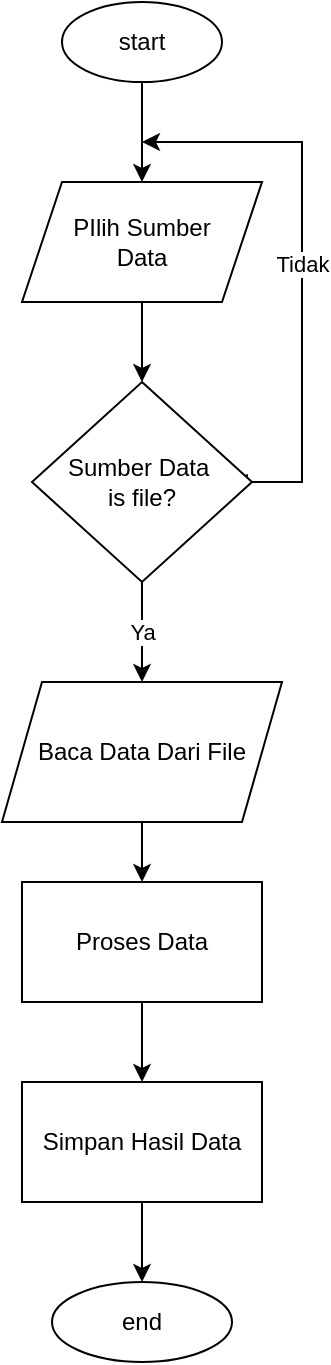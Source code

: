 <mxfile version="21.6.1" type="device">
  <diagram name="Page-1" id="KcIJC_EmGOZZR2ic1sTH">
    <mxGraphModel dx="1493" dy="872" grid="1" gridSize="10" guides="1" tooltips="1" connect="1" arrows="1" fold="1" page="1" pageScale="1" pageWidth="850" pageHeight="1100" math="0" shadow="0">
      <root>
        <mxCell id="0" />
        <mxCell id="1" parent="0" />
        <mxCell id="4_TOo_SoydQcKKw3cvo_-2" style="edgeStyle=orthogonalEdgeStyle;rounded=0;orthogonalLoop=1;jettySize=auto;html=1;" edge="1" parent="1" source="4_TOo_SoydQcKKw3cvo_-1" target="4_TOo_SoydQcKKw3cvo_-3">
          <mxGeometry relative="1" as="geometry">
            <mxPoint x="220" y="150" as="targetPoint" />
          </mxGeometry>
        </mxCell>
        <mxCell id="4_TOo_SoydQcKKw3cvo_-1" value="start" style="ellipse;whiteSpace=wrap;html=1;" vertex="1" parent="1">
          <mxGeometry x="180" y="60" width="80" height="40" as="geometry" />
        </mxCell>
        <mxCell id="4_TOo_SoydQcKKw3cvo_-4" style="edgeStyle=orthogonalEdgeStyle;rounded=0;orthogonalLoop=1;jettySize=auto;html=1;" edge="1" parent="1" source="4_TOo_SoydQcKKw3cvo_-3" target="4_TOo_SoydQcKKw3cvo_-5">
          <mxGeometry relative="1" as="geometry">
            <mxPoint x="220" y="260" as="targetPoint" />
          </mxGeometry>
        </mxCell>
        <mxCell id="4_TOo_SoydQcKKw3cvo_-3" value="PIlih Sumber&lt;br&gt;Data" style="shape=parallelogram;perimeter=parallelogramPerimeter;whiteSpace=wrap;html=1;fixedSize=1;" vertex="1" parent="1">
          <mxGeometry x="160" y="150" width="120" height="60" as="geometry" />
        </mxCell>
        <mxCell id="4_TOo_SoydQcKKw3cvo_-11" value="Ya" style="edgeStyle=orthogonalEdgeStyle;rounded=0;orthogonalLoop=1;jettySize=auto;html=1;" edge="1" parent="1" source="4_TOo_SoydQcKKw3cvo_-5" target="4_TOo_SoydQcKKw3cvo_-12">
          <mxGeometry relative="1" as="geometry">
            <mxPoint x="220" y="410" as="targetPoint" />
          </mxGeometry>
        </mxCell>
        <mxCell id="4_TOo_SoydQcKKw3cvo_-19" value="Tidak" style="edgeStyle=orthogonalEdgeStyle;rounded=0;orthogonalLoop=1;jettySize=auto;html=1;exitX=0.977;exitY=0.461;exitDx=0;exitDy=0;exitPerimeter=0;" edge="1" parent="1" source="4_TOo_SoydQcKKw3cvo_-5">
          <mxGeometry relative="1" as="geometry">
            <mxPoint x="220" y="130" as="targetPoint" />
            <mxPoint x="280" y="320" as="sourcePoint" />
            <Array as="points">
              <mxPoint x="273" y="300" />
              <mxPoint x="300" y="300" />
              <mxPoint x="300" y="130" />
            </Array>
          </mxGeometry>
        </mxCell>
        <mxCell id="4_TOo_SoydQcKKw3cvo_-5" value="Sumber Data&amp;nbsp;&lt;br&gt;is file?" style="rhombus;whiteSpace=wrap;html=1;" vertex="1" parent="1">
          <mxGeometry x="165" y="250" width="110" height="100" as="geometry" />
        </mxCell>
        <mxCell id="4_TOo_SoydQcKKw3cvo_-13" style="edgeStyle=orthogonalEdgeStyle;rounded=0;orthogonalLoop=1;jettySize=auto;html=1;" edge="1" parent="1" source="4_TOo_SoydQcKKw3cvo_-12" target="4_TOo_SoydQcKKw3cvo_-14">
          <mxGeometry relative="1" as="geometry">
            <mxPoint x="220" y="530" as="targetPoint" />
          </mxGeometry>
        </mxCell>
        <mxCell id="4_TOo_SoydQcKKw3cvo_-12" value="Baca Data Dari File" style="shape=parallelogram;perimeter=parallelogramPerimeter;whiteSpace=wrap;html=1;fixedSize=1;" vertex="1" parent="1">
          <mxGeometry x="150" y="400" width="140" height="70" as="geometry" />
        </mxCell>
        <mxCell id="4_TOo_SoydQcKKw3cvo_-15" style="edgeStyle=orthogonalEdgeStyle;rounded=0;orthogonalLoop=1;jettySize=auto;html=1;" edge="1" parent="1" source="4_TOo_SoydQcKKw3cvo_-14" target="4_TOo_SoydQcKKw3cvo_-16">
          <mxGeometry relative="1" as="geometry">
            <mxPoint x="220" y="610" as="targetPoint" />
          </mxGeometry>
        </mxCell>
        <mxCell id="4_TOo_SoydQcKKw3cvo_-14" value="Proses Data" style="rounded=0;whiteSpace=wrap;html=1;" vertex="1" parent="1">
          <mxGeometry x="160" y="500" width="120" height="60" as="geometry" />
        </mxCell>
        <mxCell id="4_TOo_SoydQcKKw3cvo_-17" style="edgeStyle=orthogonalEdgeStyle;rounded=0;orthogonalLoop=1;jettySize=auto;html=1;" edge="1" parent="1" source="4_TOo_SoydQcKKw3cvo_-16" target="4_TOo_SoydQcKKw3cvo_-18">
          <mxGeometry relative="1" as="geometry">
            <mxPoint x="220" y="730" as="targetPoint" />
          </mxGeometry>
        </mxCell>
        <mxCell id="4_TOo_SoydQcKKw3cvo_-16" value="Simpan Hasil Data" style="rounded=0;whiteSpace=wrap;html=1;" vertex="1" parent="1">
          <mxGeometry x="160" y="600" width="120" height="60" as="geometry" />
        </mxCell>
        <mxCell id="4_TOo_SoydQcKKw3cvo_-18" value="end" style="ellipse;whiteSpace=wrap;html=1;" vertex="1" parent="1">
          <mxGeometry x="175" y="700" width="90" height="40" as="geometry" />
        </mxCell>
      </root>
    </mxGraphModel>
  </diagram>
</mxfile>
